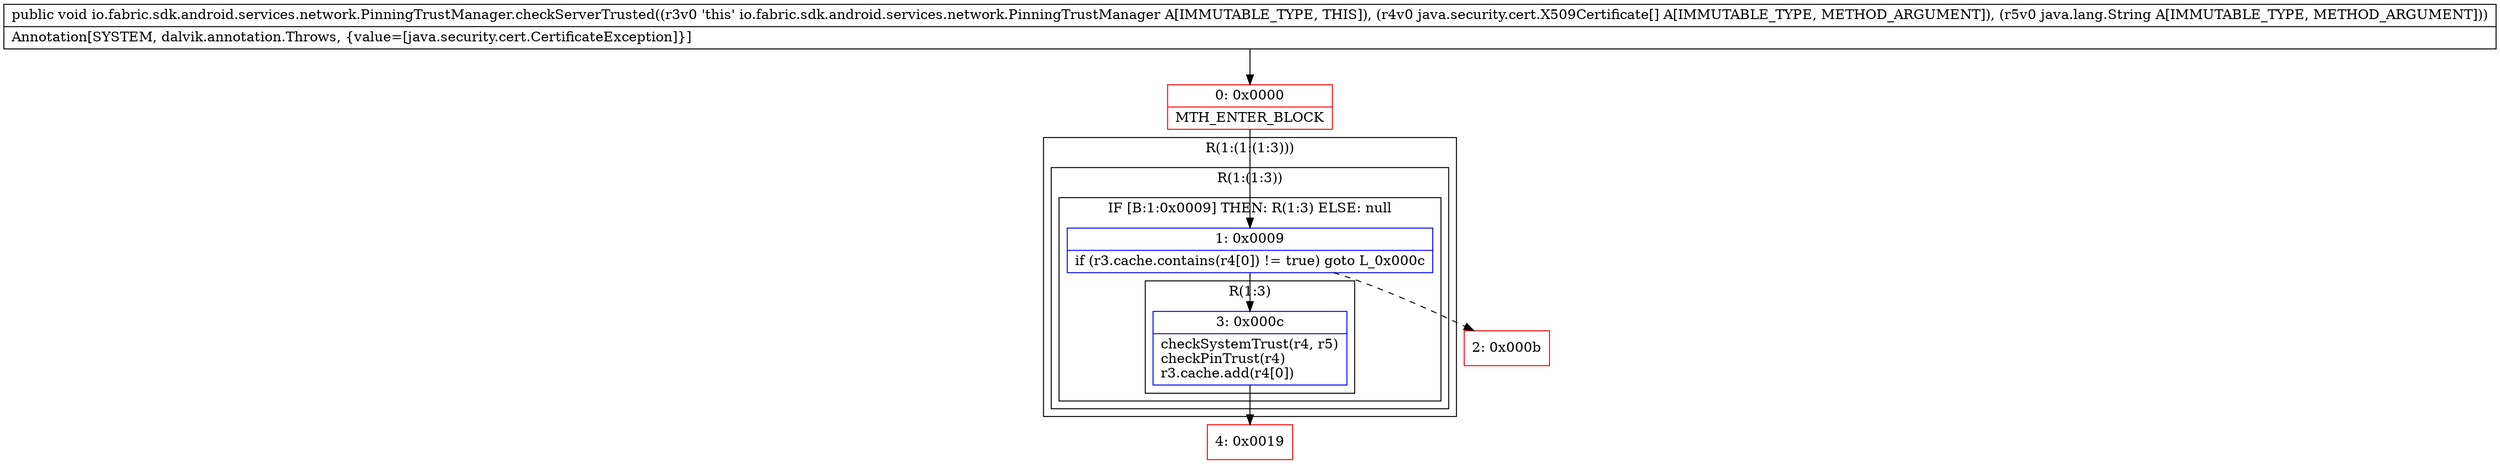 digraph "CFG forio.fabric.sdk.android.services.network.PinningTrustManager.checkServerTrusted([Ljava\/security\/cert\/X509Certificate;Ljava\/lang\/String;)V" {
subgraph cluster_Region_125599048 {
label = "R(1:(1:(1:3)))";
node [shape=record,color=blue];
subgraph cluster_Region_47586070 {
label = "R(1:(1:3))";
node [shape=record,color=blue];
subgraph cluster_IfRegion_1466874793 {
label = "IF [B:1:0x0009] THEN: R(1:3) ELSE: null";
node [shape=record,color=blue];
Node_1 [shape=record,label="{1\:\ 0x0009|if (r3.cache.contains(r4[0]) != true) goto L_0x000c\l}"];
subgraph cluster_Region_1874724899 {
label = "R(1:3)";
node [shape=record,color=blue];
Node_3 [shape=record,label="{3\:\ 0x000c|checkSystemTrust(r4, r5)\lcheckPinTrust(r4)\lr3.cache.add(r4[0])\l}"];
}
}
}
}
Node_0 [shape=record,color=red,label="{0\:\ 0x0000|MTH_ENTER_BLOCK\l}"];
Node_2 [shape=record,color=red,label="{2\:\ 0x000b}"];
Node_4 [shape=record,color=red,label="{4\:\ 0x0019}"];
MethodNode[shape=record,label="{public void io.fabric.sdk.android.services.network.PinningTrustManager.checkServerTrusted((r3v0 'this' io.fabric.sdk.android.services.network.PinningTrustManager A[IMMUTABLE_TYPE, THIS]), (r4v0 java.security.cert.X509Certificate[] A[IMMUTABLE_TYPE, METHOD_ARGUMENT]), (r5v0 java.lang.String A[IMMUTABLE_TYPE, METHOD_ARGUMENT]))  | Annotation[SYSTEM, dalvik.annotation.Throws, \{value=[java.security.cert.CertificateException]\}]\l}"];
MethodNode -> Node_0;
Node_1 -> Node_2[style=dashed];
Node_1 -> Node_3;
Node_3 -> Node_4;
Node_0 -> Node_1;
}


